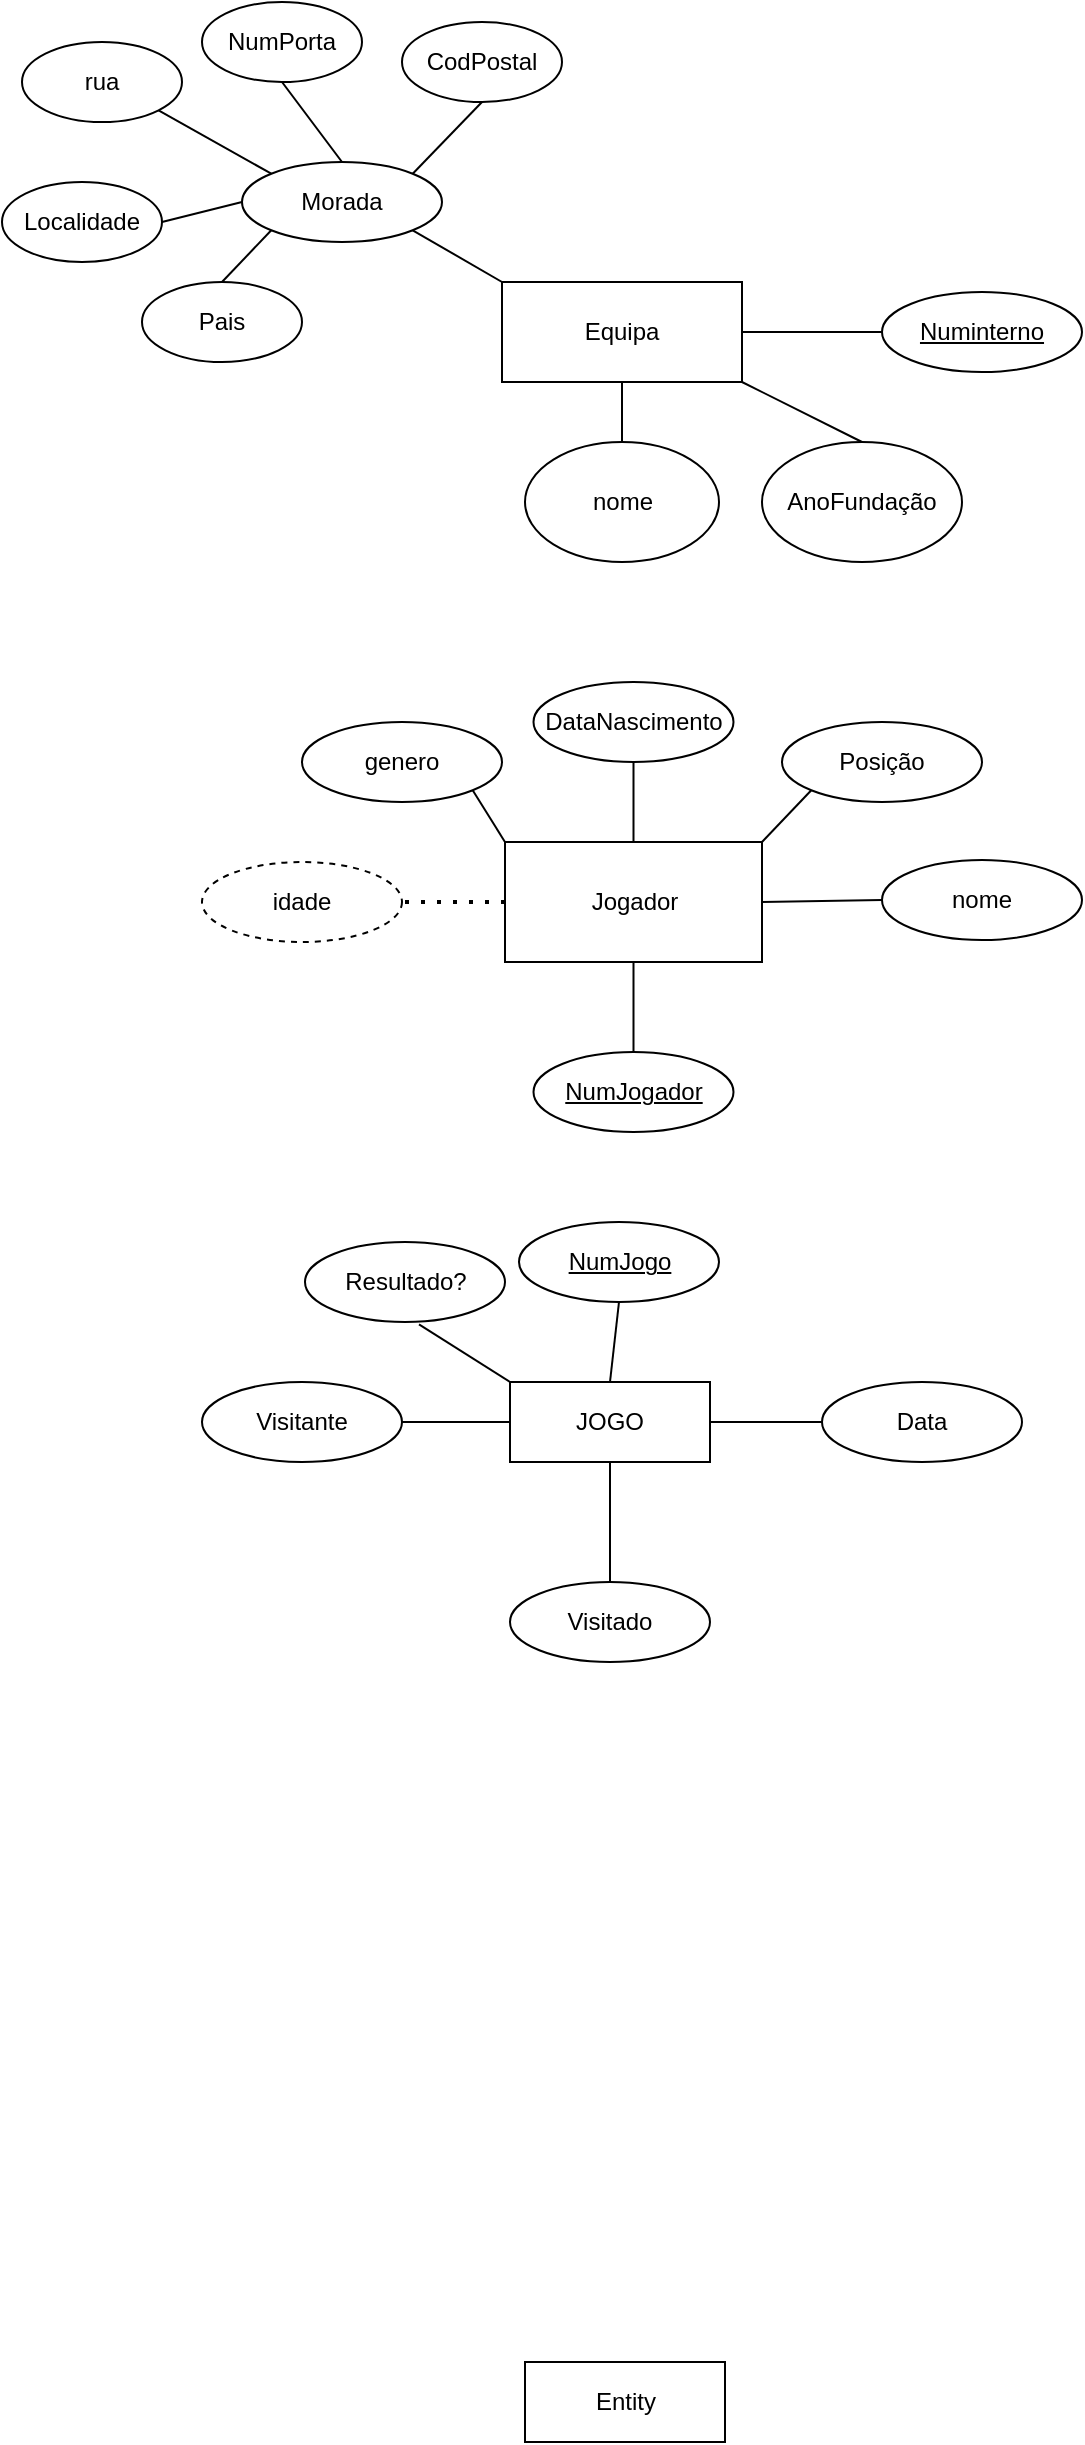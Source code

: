 <mxfile version="24.7.16">
  <diagram name="Página-1" id="aXLpPnv2NKacDEt0Qhfw">
    <mxGraphModel dx="1137" dy="665" grid="1" gridSize="10" guides="1" tooltips="1" connect="1" arrows="1" fold="1" page="1" pageScale="1" pageWidth="827" pageHeight="1169" math="0" shadow="0">
      <root>
        <mxCell id="0" />
        <mxCell id="1" parent="0" />
        <mxCell id="0BGUU8HDMgY6EAeC4oMd-1" value="Equipa" style="rounded=0;whiteSpace=wrap;html=1;" vertex="1" parent="1">
          <mxGeometry x="360" y="180" width="120" height="50" as="geometry" />
        </mxCell>
        <mxCell id="0BGUU8HDMgY6EAeC4oMd-2" value="AnoFundação" style="ellipse;whiteSpace=wrap;html=1;" vertex="1" parent="1">
          <mxGeometry x="490" y="260" width="100" height="60" as="geometry" />
        </mxCell>
        <mxCell id="0BGUU8HDMgY6EAeC4oMd-3" value="" style="endArrow=none;html=1;rounded=0;exitX=0.5;exitY=0;exitDx=0;exitDy=0;entryX=1;entryY=1;entryDx=0;entryDy=0;" edge="1" parent="1" source="0BGUU8HDMgY6EAeC4oMd-2" target="0BGUU8HDMgY6EAeC4oMd-1">
          <mxGeometry width="50" height="50" relative="1" as="geometry">
            <mxPoint x="450" y="250" as="sourcePoint" />
            <mxPoint x="500" y="200" as="targetPoint" />
          </mxGeometry>
        </mxCell>
        <mxCell id="0BGUU8HDMgY6EAeC4oMd-4" value="nome" style="ellipse;whiteSpace=wrap;html=1;" vertex="1" parent="1">
          <mxGeometry x="371.5" y="260" width="97" height="60" as="geometry" />
        </mxCell>
        <mxCell id="0BGUU8HDMgY6EAeC4oMd-5" value="" style="endArrow=none;html=1;rounded=0;exitX=0.5;exitY=0;exitDx=0;exitDy=0;entryX=0.5;entryY=1;entryDx=0;entryDy=0;" edge="1" parent="1" source="0BGUU8HDMgY6EAeC4oMd-4" target="0BGUU8HDMgY6EAeC4oMd-1">
          <mxGeometry width="50" height="50" relative="1" as="geometry">
            <mxPoint x="450" y="250" as="sourcePoint" />
            <mxPoint x="500" y="200" as="targetPoint" />
          </mxGeometry>
        </mxCell>
        <mxCell id="0BGUU8HDMgY6EAeC4oMd-17" value="Numinterno" style="ellipse;whiteSpace=wrap;html=1;align=center;fontStyle=4;" vertex="1" parent="1">
          <mxGeometry x="550" y="185" width="100" height="40" as="geometry" />
        </mxCell>
        <mxCell id="0BGUU8HDMgY6EAeC4oMd-18" value="" style="endArrow=none;html=1;rounded=0;entryX=0;entryY=0.5;entryDx=0;entryDy=0;exitX=1;exitY=0.5;exitDx=0;exitDy=0;" edge="1" parent="1" source="0BGUU8HDMgY6EAeC4oMd-1" target="0BGUU8HDMgY6EAeC4oMd-17">
          <mxGeometry width="50" height="50" relative="1" as="geometry">
            <mxPoint x="390" y="210" as="sourcePoint" />
            <mxPoint x="440" y="160" as="targetPoint" />
          </mxGeometry>
        </mxCell>
        <mxCell id="0BGUU8HDMgY6EAeC4oMd-20" value="Morada" style="ellipse;whiteSpace=wrap;html=1;align=center;" vertex="1" parent="1">
          <mxGeometry x="230" y="120" width="100" height="40" as="geometry" />
        </mxCell>
        <mxCell id="0BGUU8HDMgY6EAeC4oMd-21" value="" style="endArrow=none;html=1;rounded=0;entryX=1;entryY=1;entryDx=0;entryDy=0;exitX=0;exitY=0;exitDx=0;exitDy=0;" edge="1" parent="1" source="0BGUU8HDMgY6EAeC4oMd-1" target="0BGUU8HDMgY6EAeC4oMd-20">
          <mxGeometry width="50" height="50" relative="1" as="geometry">
            <mxPoint x="410" y="180" as="sourcePoint" />
            <mxPoint x="440" y="160" as="targetPoint" />
          </mxGeometry>
        </mxCell>
        <mxCell id="0BGUU8HDMgY6EAeC4oMd-25" value="Jogador" style="whiteSpace=wrap;html=1;align=center;" vertex="1" parent="1">
          <mxGeometry x="361.5" y="460" width="128.5" height="60" as="geometry" />
        </mxCell>
        <mxCell id="0BGUU8HDMgY6EAeC4oMd-26" value="nome" style="ellipse;whiteSpace=wrap;html=1;align=center;" vertex="1" parent="1">
          <mxGeometry x="550" y="469" width="100" height="40" as="geometry" />
        </mxCell>
        <mxCell id="0BGUU8HDMgY6EAeC4oMd-27" value="NumJogador" style="ellipse;whiteSpace=wrap;html=1;align=center;fontStyle=4;" vertex="1" parent="1">
          <mxGeometry x="375.75" y="565" width="100" height="40" as="geometry" />
        </mxCell>
        <mxCell id="0BGUU8HDMgY6EAeC4oMd-28" value="rua" style="ellipse;whiteSpace=wrap;html=1;align=center;" vertex="1" parent="1">
          <mxGeometry x="120" y="60" width="80" height="40" as="geometry" />
        </mxCell>
        <mxCell id="0BGUU8HDMgY6EAeC4oMd-29" value="NumPorta" style="ellipse;whiteSpace=wrap;html=1;align=center;" vertex="1" parent="1">
          <mxGeometry x="210" y="40" width="80" height="40" as="geometry" />
        </mxCell>
        <mxCell id="0BGUU8HDMgY6EAeC4oMd-30" value="CodPostal" style="ellipse;whiteSpace=wrap;html=1;align=center;" vertex="1" parent="1">
          <mxGeometry x="310" y="50" width="80" height="40" as="geometry" />
        </mxCell>
        <mxCell id="0BGUU8HDMgY6EAeC4oMd-31" value="Localidade" style="ellipse;whiteSpace=wrap;html=1;align=center;" vertex="1" parent="1">
          <mxGeometry x="110" y="130" width="80" height="40" as="geometry" />
        </mxCell>
        <mxCell id="0BGUU8HDMgY6EAeC4oMd-32" value="Pais" style="ellipse;whiteSpace=wrap;html=1;align=center;" vertex="1" parent="1">
          <mxGeometry x="180" y="180" width="80" height="40" as="geometry" />
        </mxCell>
        <mxCell id="0BGUU8HDMgY6EAeC4oMd-33" value="" style="endArrow=none;html=1;rounded=0;exitX=1;exitY=0;exitDx=0;exitDy=0;entryX=0.5;entryY=1;entryDx=0;entryDy=0;" edge="1" parent="1" source="0BGUU8HDMgY6EAeC4oMd-20" target="0BGUU8HDMgY6EAeC4oMd-30">
          <mxGeometry width="50" height="50" relative="1" as="geometry">
            <mxPoint x="390" y="130" as="sourcePoint" />
            <mxPoint x="440" y="80" as="targetPoint" />
          </mxGeometry>
        </mxCell>
        <mxCell id="0BGUU8HDMgY6EAeC4oMd-34" value="" style="endArrow=none;html=1;rounded=0;exitX=0.5;exitY=0;exitDx=0;exitDy=0;entryX=0.5;entryY=1;entryDx=0;entryDy=0;" edge="1" parent="1" source="0BGUU8HDMgY6EAeC4oMd-20" target="0BGUU8HDMgY6EAeC4oMd-29">
          <mxGeometry width="50" height="50" relative="1" as="geometry">
            <mxPoint x="325" y="136" as="sourcePoint" />
            <mxPoint x="360" y="100" as="targetPoint" />
          </mxGeometry>
        </mxCell>
        <mxCell id="0BGUU8HDMgY6EAeC4oMd-35" value="" style="endArrow=none;html=1;rounded=0;exitX=0;exitY=0;exitDx=0;exitDy=0;entryX=1;entryY=1;entryDx=0;entryDy=0;" edge="1" parent="1" source="0BGUU8HDMgY6EAeC4oMd-20" target="0BGUU8HDMgY6EAeC4oMd-28">
          <mxGeometry width="50" height="50" relative="1" as="geometry">
            <mxPoint x="335" y="146" as="sourcePoint" />
            <mxPoint x="370" y="110" as="targetPoint" />
          </mxGeometry>
        </mxCell>
        <mxCell id="0BGUU8HDMgY6EAeC4oMd-36" value="" style="endArrow=none;html=1;rounded=0;exitX=0;exitY=0.5;exitDx=0;exitDy=0;entryX=1;entryY=0.5;entryDx=0;entryDy=0;" edge="1" parent="1" source="0BGUU8HDMgY6EAeC4oMd-20" target="0BGUU8HDMgY6EAeC4oMd-31">
          <mxGeometry width="50" height="50" relative="1" as="geometry">
            <mxPoint x="345" y="156" as="sourcePoint" />
            <mxPoint x="380" y="120" as="targetPoint" />
          </mxGeometry>
        </mxCell>
        <mxCell id="0BGUU8HDMgY6EAeC4oMd-37" value="" style="endArrow=none;html=1;rounded=0;exitX=0;exitY=1;exitDx=0;exitDy=0;entryX=0.5;entryY=0;entryDx=0;entryDy=0;" edge="1" parent="1" source="0BGUU8HDMgY6EAeC4oMd-20" target="0BGUU8HDMgY6EAeC4oMd-32">
          <mxGeometry width="50" height="50" relative="1" as="geometry">
            <mxPoint x="355" y="166" as="sourcePoint" />
            <mxPoint x="390" y="130" as="targetPoint" />
          </mxGeometry>
        </mxCell>
        <mxCell id="0BGUU8HDMgY6EAeC4oMd-38" value="DataNascimento" style="ellipse;whiteSpace=wrap;html=1;align=center;" vertex="1" parent="1">
          <mxGeometry x="375.75" y="380" width="100" height="40" as="geometry" />
        </mxCell>
        <mxCell id="0BGUU8HDMgY6EAeC4oMd-39" value="idade" style="ellipse;whiteSpace=wrap;html=1;align=center;dashed=1;" vertex="1" parent="1">
          <mxGeometry x="210" y="470" width="100" height="40" as="geometry" />
        </mxCell>
        <mxCell id="0BGUU8HDMgY6EAeC4oMd-40" value="genero" style="ellipse;whiteSpace=wrap;html=1;align=center;" vertex="1" parent="1">
          <mxGeometry x="260" y="400" width="100" height="40" as="geometry" />
        </mxCell>
        <mxCell id="0BGUU8HDMgY6EAeC4oMd-41" value="Posição" style="ellipse;whiteSpace=wrap;html=1;align=center;" vertex="1" parent="1">
          <mxGeometry x="500" y="400" width="100" height="40" as="geometry" />
        </mxCell>
        <mxCell id="0BGUU8HDMgY6EAeC4oMd-42" value="" style="endArrow=none;dashed=1;html=1;dashPattern=1 3;strokeWidth=2;rounded=0;entryX=1;entryY=0.5;entryDx=0;entryDy=0;exitX=0;exitY=0.5;exitDx=0;exitDy=0;" edge="1" parent="1" source="0BGUU8HDMgY6EAeC4oMd-25" target="0BGUU8HDMgY6EAeC4oMd-39">
          <mxGeometry width="50" height="50" relative="1" as="geometry">
            <mxPoint x="390" y="370" as="sourcePoint" />
            <mxPoint x="440" y="320" as="targetPoint" />
          </mxGeometry>
        </mxCell>
        <mxCell id="0BGUU8HDMgY6EAeC4oMd-43" value="" style="endArrow=none;html=1;rounded=0;exitX=1;exitY=1;exitDx=0;exitDy=0;entryX=0;entryY=0;entryDx=0;entryDy=0;" edge="1" parent="1" source="0BGUU8HDMgY6EAeC4oMd-40" target="0BGUU8HDMgY6EAeC4oMd-25">
          <mxGeometry width="50" height="50" relative="1" as="geometry">
            <mxPoint x="390" y="370" as="sourcePoint" />
            <mxPoint x="440" y="320" as="targetPoint" />
          </mxGeometry>
        </mxCell>
        <mxCell id="0BGUU8HDMgY6EAeC4oMd-44" value="" style="endArrow=none;html=1;rounded=0;exitX=0.5;exitY=0;exitDx=0;exitDy=0;entryX=0.5;entryY=1;entryDx=0;entryDy=0;" edge="1" parent="1" source="0BGUU8HDMgY6EAeC4oMd-25" target="0BGUU8HDMgY6EAeC4oMd-38">
          <mxGeometry width="50" height="50" relative="1" as="geometry">
            <mxPoint x="390" y="370" as="sourcePoint" />
            <mxPoint x="440" y="320" as="targetPoint" />
          </mxGeometry>
        </mxCell>
        <mxCell id="0BGUU8HDMgY6EAeC4oMd-46" value="" style="endArrow=none;html=1;rounded=0;exitX=1;exitY=0;exitDx=0;exitDy=0;entryX=0;entryY=1;entryDx=0;entryDy=0;" edge="1" parent="1" source="0BGUU8HDMgY6EAeC4oMd-25" target="0BGUU8HDMgY6EAeC4oMd-41">
          <mxGeometry width="50" height="50" relative="1" as="geometry">
            <mxPoint x="390" y="370" as="sourcePoint" />
            <mxPoint x="440" y="320" as="targetPoint" />
          </mxGeometry>
        </mxCell>
        <mxCell id="0BGUU8HDMgY6EAeC4oMd-47" value="" style="endArrow=none;html=1;rounded=0;exitX=0.5;exitY=1;exitDx=0;exitDy=0;entryX=0.5;entryY=0;entryDx=0;entryDy=0;" edge="1" parent="1" source="0BGUU8HDMgY6EAeC4oMd-25" target="0BGUU8HDMgY6EAeC4oMd-27">
          <mxGeometry width="50" height="50" relative="1" as="geometry">
            <mxPoint x="390" y="370" as="sourcePoint" />
            <mxPoint x="440" y="320" as="targetPoint" />
          </mxGeometry>
        </mxCell>
        <mxCell id="0BGUU8HDMgY6EAeC4oMd-48" value="" style="endArrow=none;html=1;rounded=0;exitX=1;exitY=0.5;exitDx=0;exitDy=0;entryX=0;entryY=0.5;entryDx=0;entryDy=0;" edge="1" parent="1" source="0BGUU8HDMgY6EAeC4oMd-25" target="0BGUU8HDMgY6EAeC4oMd-26">
          <mxGeometry width="50" height="50" relative="1" as="geometry">
            <mxPoint x="390" y="370" as="sourcePoint" />
            <mxPoint x="440" y="320" as="targetPoint" />
          </mxGeometry>
        </mxCell>
        <mxCell id="0BGUU8HDMgY6EAeC4oMd-49" value="JOGO" style="whiteSpace=wrap;html=1;align=center;" vertex="1" parent="1">
          <mxGeometry x="364" y="730" width="100" height="40" as="geometry" />
        </mxCell>
        <mxCell id="0BGUU8HDMgY6EAeC4oMd-50" value="Data" style="ellipse;whiteSpace=wrap;html=1;align=center;" vertex="1" parent="1">
          <mxGeometry x="520" y="730" width="100" height="40" as="geometry" />
        </mxCell>
        <mxCell id="0BGUU8HDMgY6EAeC4oMd-51" value="Visitante" style="ellipse;whiteSpace=wrap;html=1;align=center;" vertex="1" parent="1">
          <mxGeometry x="210" y="730" width="100" height="40" as="geometry" />
        </mxCell>
        <mxCell id="0BGUU8HDMgY6EAeC4oMd-52" value="Visitado" style="ellipse;whiteSpace=wrap;html=1;align=center;" vertex="1" parent="1">
          <mxGeometry x="364" y="830" width="100" height="40" as="geometry" />
        </mxCell>
        <mxCell id="0BGUU8HDMgY6EAeC4oMd-53" value="NumJogo" style="ellipse;whiteSpace=wrap;html=1;align=center;fontStyle=4;" vertex="1" parent="1">
          <mxGeometry x="368.5" y="650" width="100" height="40" as="geometry" />
        </mxCell>
        <mxCell id="0BGUU8HDMgY6EAeC4oMd-55" value="Resultado?" style="ellipse;whiteSpace=wrap;html=1;align=center;" vertex="1" parent="1">
          <mxGeometry x="261.5" y="660" width="100" height="40" as="geometry" />
        </mxCell>
        <mxCell id="0BGUU8HDMgY6EAeC4oMd-56" value="" style="endArrow=none;html=1;rounded=0;exitX=0.5;exitY=0;exitDx=0;exitDy=0;entryX=0.5;entryY=1;entryDx=0;entryDy=0;" edge="1" parent="1" source="0BGUU8HDMgY6EAeC4oMd-49" target="0BGUU8HDMgY6EAeC4oMd-53">
          <mxGeometry width="50" height="50" relative="1" as="geometry">
            <mxPoint x="390" y="690" as="sourcePoint" />
            <mxPoint x="440" y="640" as="targetPoint" />
          </mxGeometry>
        </mxCell>
        <mxCell id="0BGUU8HDMgY6EAeC4oMd-57" value="" style="endArrow=none;html=1;rounded=0;exitX=1;exitY=0.5;exitDx=0;exitDy=0;entryX=0;entryY=0.5;entryDx=0;entryDy=0;" edge="1" parent="1" source="0BGUU8HDMgY6EAeC4oMd-49" target="0BGUU8HDMgY6EAeC4oMd-50">
          <mxGeometry width="50" height="50" relative="1" as="geometry">
            <mxPoint x="424" y="740" as="sourcePoint" />
            <mxPoint x="429" y="700" as="targetPoint" />
          </mxGeometry>
        </mxCell>
        <mxCell id="0BGUU8HDMgY6EAeC4oMd-58" value="" style="endArrow=none;html=1;rounded=0;exitX=0;exitY=0;exitDx=0;exitDy=0;entryX=0.57;entryY=1.03;entryDx=0;entryDy=0;entryPerimeter=0;" edge="1" parent="1" source="0BGUU8HDMgY6EAeC4oMd-49" target="0BGUU8HDMgY6EAeC4oMd-55">
          <mxGeometry width="50" height="50" relative="1" as="geometry">
            <mxPoint x="434" y="750" as="sourcePoint" />
            <mxPoint x="439" y="710" as="targetPoint" />
          </mxGeometry>
        </mxCell>
        <mxCell id="0BGUU8HDMgY6EAeC4oMd-59" value="" style="endArrow=none;html=1;rounded=0;exitX=0;exitY=0.5;exitDx=0;exitDy=0;entryX=1;entryY=0.5;entryDx=0;entryDy=0;" edge="1" parent="1" source="0BGUU8HDMgY6EAeC4oMd-49" target="0BGUU8HDMgY6EAeC4oMd-51">
          <mxGeometry width="50" height="50" relative="1" as="geometry">
            <mxPoint x="444" y="760" as="sourcePoint" />
            <mxPoint x="449" y="720" as="targetPoint" />
          </mxGeometry>
        </mxCell>
        <mxCell id="0BGUU8HDMgY6EAeC4oMd-60" value="" style="endArrow=none;html=1;rounded=0;exitX=0.5;exitY=0;exitDx=0;exitDy=0;entryX=0.5;entryY=1;entryDx=0;entryDy=0;" edge="1" parent="1" source="0BGUU8HDMgY6EAeC4oMd-52" target="0BGUU8HDMgY6EAeC4oMd-49">
          <mxGeometry width="50" height="50" relative="1" as="geometry">
            <mxPoint x="454" y="770" as="sourcePoint" />
            <mxPoint x="459" y="730" as="targetPoint" />
          </mxGeometry>
        </mxCell>
        <mxCell id="0BGUU8HDMgY6EAeC4oMd-62" value="Entity" style="whiteSpace=wrap;html=1;align=center;" vertex="1" parent="1">
          <mxGeometry x="371.5" y="1220" width="100" height="40" as="geometry" />
        </mxCell>
      </root>
    </mxGraphModel>
  </diagram>
</mxfile>
